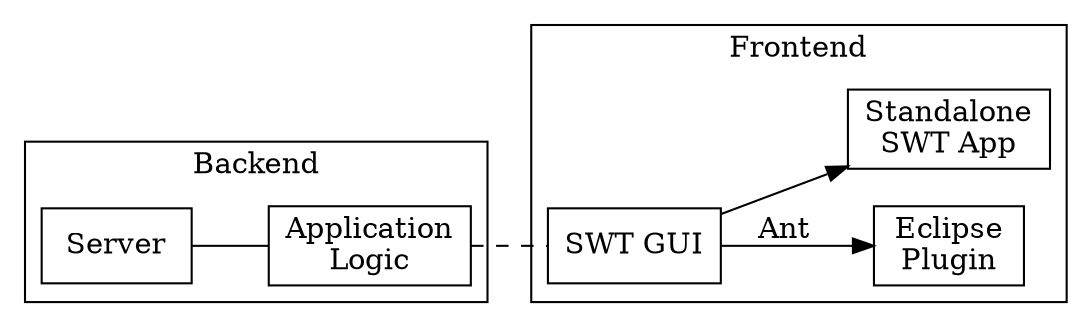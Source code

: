 digraph qlog{
	rankdir=LR
	node[shape=box width=1]
	server[label="Server"]
	logic[label="Application\nLogic"]
	swt[label="SWT GUI"]
	plugin[label="Eclipse\nPlugin"]
	standalone[label="Standalone\nSWT App"]
	subgraph cluster_0{
	label="Backend"
	server->logic[arrowhead=none]
	}
	subgraph cluster_1{
	label="Frontend"
	logic->swt[arrowhead=none style=dashed]
	swt->plugin[label="Ant"]
	swt->standalone
	}
}